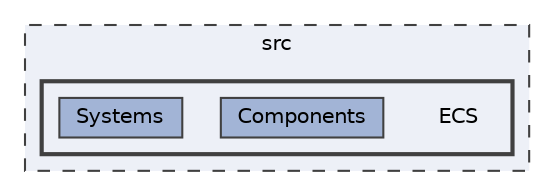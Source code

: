 digraph "src/ECS"
{
 // LATEX_PDF_SIZE
  bgcolor="transparent";
  edge [fontname=Helvetica,fontsize=10,labelfontname=Helvetica,labelfontsize=10];
  node [fontname=Helvetica,fontsize=10,shape=box,height=0.2,width=0.4];
  compound=true
  subgraph clusterdir_68267d1309a1af8e8297ef4c3efbcdba {
    graph [ bgcolor="#edf0f7", pencolor="grey25", label="src", fontname=Helvetica,fontsize=10 style="filled,dashed", URL="dir_68267d1309a1af8e8297ef4c3efbcdba.html",tooltip=""]
  subgraph clusterdir_b1a122bf62c958266ec5bf64d14fde5a {
    graph [ bgcolor="#edf0f7", pencolor="grey25", label="", fontname=Helvetica,fontsize=10 style="filled,bold", URL="dir_b1a122bf62c958266ec5bf64d14fde5a.html",tooltip=""]
    dir_b1a122bf62c958266ec5bf64d14fde5a [shape=plaintext, label="ECS"];
  dir_eba7f6b8b7d3fd8e024a882aba073963 [label="Components", fillcolor="#a2b4d6", color="grey25", style="filled", URL="dir_eba7f6b8b7d3fd8e024a882aba073963.html",tooltip=""];
  dir_b0ccf9fd37b047266b8dc6b1d4d4ce05 [label="Systems", fillcolor="#a2b4d6", color="grey25", style="filled", URL="dir_b0ccf9fd37b047266b8dc6b1d4d4ce05.html",tooltip=""];
  }
  }
}

